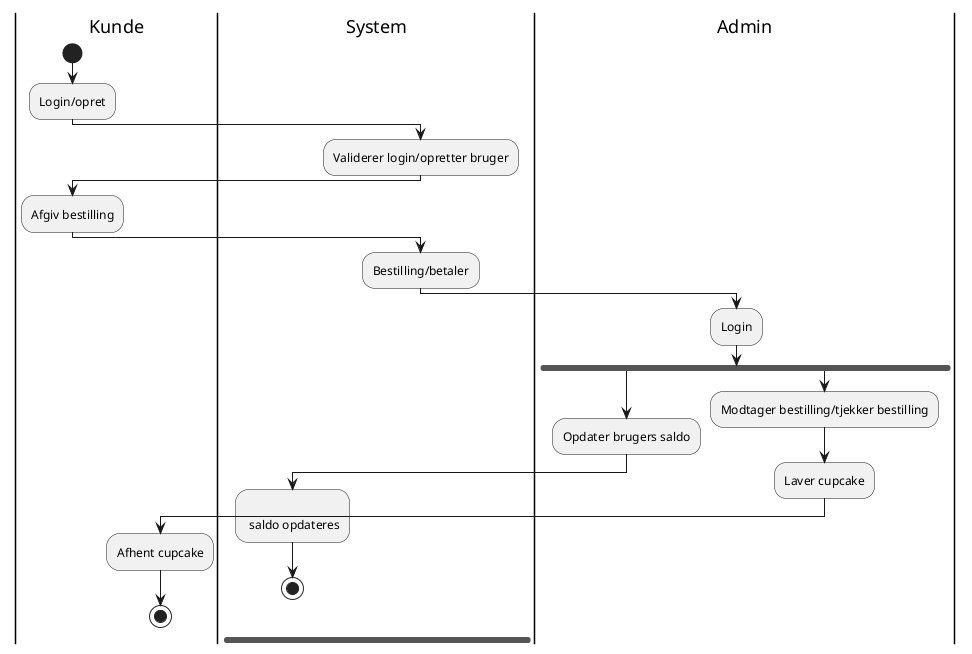 
@startuml
|Kunde|
start
:Login/opret;
|System|
:Validerer login/opretter bruger;
|Kunde|
:Afgiv bestilling;
|System|
:Bestilling/betaler;
|Admin|
:Login;
|Admin|
fork
:Opdater brugers saldo;
|System|
:
 saldo opdateres;

stop
fork again
|Admin|
:Modtager bestilling/tjekker bestilling;
:Laver cupcake;
|Kunde|
:Afhent cupcake;
stop
@enduml


@enduml
